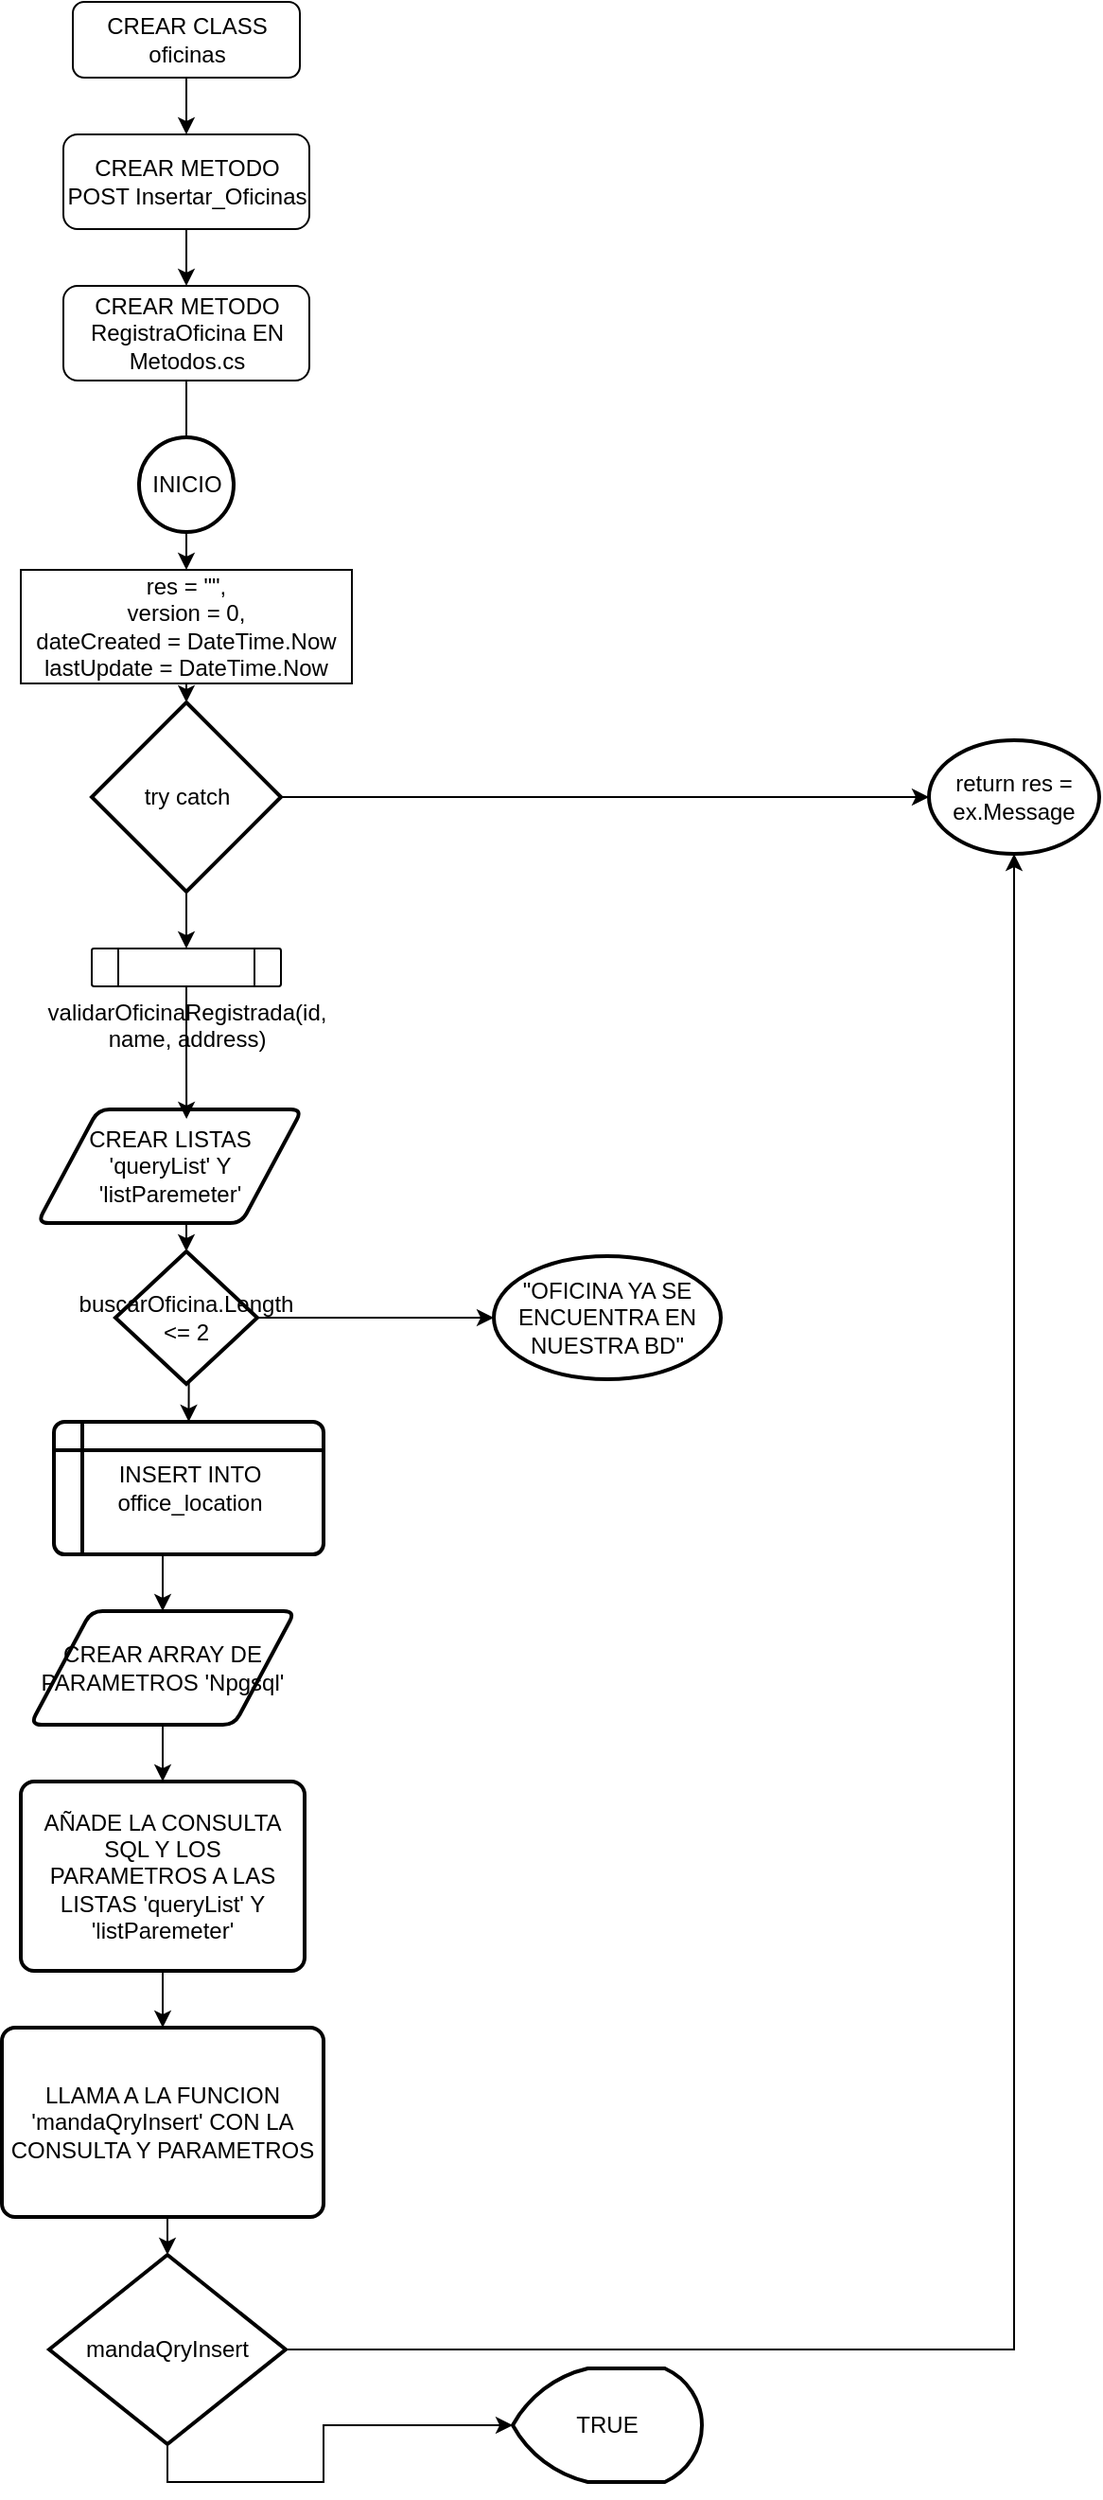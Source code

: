 <mxfile version="22.1.18" type="github">
  <diagram id="C5RBs43oDa-KdzZeNtuy" name="Page-1">
    <mxGraphModel dx="1794" dy="1176" grid="1" gridSize="10" guides="1" tooltips="1" connect="1" arrows="1" fold="1" page="1" pageScale="1" pageWidth="827" pageHeight="1169" math="0" shadow="0">
      <root>
        <mxCell id="WIyWlLk6GJQsqaUBKTNV-0" />
        <mxCell id="WIyWlLk6GJQsqaUBKTNV-1" parent="WIyWlLk6GJQsqaUBKTNV-0" />
        <mxCell id="kXk3P891ORgC74UZczkT-50" style="edgeStyle=orthogonalEdgeStyle;rounded=0;orthogonalLoop=1;jettySize=auto;html=1;exitX=0.5;exitY=1;exitDx=0;exitDy=0;entryX=0.5;entryY=0;entryDx=0;entryDy=0;" edge="1" parent="WIyWlLk6GJQsqaUBKTNV-1" source="kXk3P891ORgC74UZczkT-51" target="kXk3P891ORgC74UZczkT-53">
          <mxGeometry relative="1" as="geometry" />
        </mxCell>
        <mxCell id="kXk3P891ORgC74UZczkT-51" value="CREAR CLASS oficinas" style="rounded=1;whiteSpace=wrap;html=1;fontSize=12;glass=0;strokeWidth=1;shadow=0;" vertex="1" parent="WIyWlLk6GJQsqaUBKTNV-1">
          <mxGeometry x="67.5" width="120" height="40" as="geometry" />
        </mxCell>
        <mxCell id="kXk3P891ORgC74UZczkT-52" style="edgeStyle=orthogonalEdgeStyle;rounded=0;orthogonalLoop=1;jettySize=auto;html=1;exitX=0.5;exitY=1;exitDx=0;exitDy=0;entryX=0.5;entryY=0;entryDx=0;entryDy=0;" edge="1" parent="WIyWlLk6GJQsqaUBKTNV-1" source="kXk3P891ORgC74UZczkT-53" target="kXk3P891ORgC74UZczkT-55">
          <mxGeometry relative="1" as="geometry" />
        </mxCell>
        <mxCell id="kXk3P891ORgC74UZczkT-53" value="CREAR METODO POST Insertar_Oficinas" style="rounded=1;whiteSpace=wrap;html=1;" vertex="1" parent="WIyWlLk6GJQsqaUBKTNV-1">
          <mxGeometry x="62.5" y="70" width="130" height="50" as="geometry" />
        </mxCell>
        <mxCell id="kXk3P891ORgC74UZczkT-54" value="" style="edgeStyle=orthogonalEdgeStyle;rounded=0;orthogonalLoop=1;jettySize=auto;html=1;" edge="1" parent="WIyWlLk6GJQsqaUBKTNV-1" source="kXk3P891ORgC74UZczkT-55" target="kXk3P891ORgC74UZczkT-58">
          <mxGeometry relative="1" as="geometry" />
        </mxCell>
        <mxCell id="kXk3P891ORgC74UZczkT-55" value="CREAR METODO RegistraOficina EN Metodos.cs" style="rounded=1;whiteSpace=wrap;html=1;" vertex="1" parent="WIyWlLk6GJQsqaUBKTNV-1">
          <mxGeometry x="62.5" y="150" width="130" height="50" as="geometry" />
        </mxCell>
        <mxCell id="kXk3P891ORgC74UZczkT-56" value="INICIO" style="strokeWidth=2;html=1;shape=mxgraph.flowchart.start_2;whiteSpace=wrap;" vertex="1" parent="WIyWlLk6GJQsqaUBKTNV-1">
          <mxGeometry x="102.5" y="230" width="50" height="50" as="geometry" />
        </mxCell>
        <mxCell id="kXk3P891ORgC74UZczkT-57" value="" style="edgeStyle=orthogonalEdgeStyle;rounded=0;orthogonalLoop=1;jettySize=auto;html=1;" edge="1" parent="WIyWlLk6GJQsqaUBKTNV-1" source="kXk3P891ORgC74UZczkT-58" target="kXk3P891ORgC74UZczkT-60">
          <mxGeometry relative="1" as="geometry" />
        </mxCell>
        <mxCell id="kXk3P891ORgC74UZczkT-58" value="res = &quot;&quot;,&lt;br&gt;version = 0,&lt;br&gt;dateCreated = DateTime.Now&lt;br&gt;lastUpdate = DateTime.Now" style="rounded=0;whiteSpace=wrap;html=1;" vertex="1" parent="WIyWlLk6GJQsqaUBKTNV-1">
          <mxGeometry x="40" y="300" width="175" height="60" as="geometry" />
        </mxCell>
        <mxCell id="kXk3P891ORgC74UZczkT-78" style="edgeStyle=orthogonalEdgeStyle;rounded=0;orthogonalLoop=1;jettySize=auto;html=1;exitX=0.5;exitY=1;exitDx=0;exitDy=0;exitPerimeter=0;entryX=0.5;entryY=0;entryDx=0;entryDy=0;" edge="1" parent="WIyWlLk6GJQsqaUBKTNV-1" source="kXk3P891ORgC74UZczkT-60" target="kXk3P891ORgC74UZczkT-77">
          <mxGeometry relative="1" as="geometry" />
        </mxCell>
        <mxCell id="kXk3P891ORgC74UZczkT-60" value="try catch" style="strokeWidth=2;html=1;shape=mxgraph.flowchart.decision;whiteSpace=wrap;" vertex="1" parent="WIyWlLk6GJQsqaUBKTNV-1">
          <mxGeometry x="77.5" y="370" width="100" height="100" as="geometry" />
        </mxCell>
        <mxCell id="kXk3P891ORgC74UZczkT-61" value="return res = ex.Message" style="strokeWidth=2;html=1;shape=mxgraph.flowchart.start_1;whiteSpace=wrap;" vertex="1" parent="WIyWlLk6GJQsqaUBKTNV-1">
          <mxGeometry x="520" y="390" width="90" height="60" as="geometry" />
        </mxCell>
        <mxCell id="kXk3P891ORgC74UZczkT-62" style="edgeStyle=orthogonalEdgeStyle;rounded=0;orthogonalLoop=1;jettySize=auto;html=1;exitX=1;exitY=0.5;exitDx=0;exitDy=0;exitPerimeter=0;entryX=0;entryY=0.5;entryDx=0;entryDy=0;entryPerimeter=0;" edge="1" parent="WIyWlLk6GJQsqaUBKTNV-1" source="kXk3P891ORgC74UZczkT-60" target="kXk3P891ORgC74UZczkT-61">
          <mxGeometry relative="1" as="geometry" />
        </mxCell>
        <mxCell id="kXk3P891ORgC74UZczkT-64" value="CREAR LISTAS &#39;queryList&#39; Y &#39;listParemeter&#39;" style="shape=parallelogram;html=1;strokeWidth=2;perimeter=parallelogramPerimeter;whiteSpace=wrap;rounded=1;arcSize=12;size=0.23;" vertex="1" parent="WIyWlLk6GJQsqaUBKTNV-1">
          <mxGeometry x="48.75" y="585" width="140" height="60" as="geometry" />
        </mxCell>
        <mxCell id="kXk3P891ORgC74UZczkT-65" style="edgeStyle=orthogonalEdgeStyle;rounded=0;orthogonalLoop=1;jettySize=auto;html=1;exitX=0.5;exitY=1;exitDx=0;exitDy=0;entryX=0.5;entryY=0;entryDx=0;entryDy=0;" edge="1" parent="WIyWlLk6GJQsqaUBKTNV-1" source="kXk3P891ORgC74UZczkT-66" target="kXk3P891ORgC74UZczkT-68">
          <mxGeometry relative="1" as="geometry" />
        </mxCell>
        <mxCell id="kXk3P891ORgC74UZczkT-66" value="INSERT INTO office_location" style="shape=internalStorage;whiteSpace=wrap;html=1;dx=15;dy=15;rounded=1;arcSize=8;strokeWidth=2;" vertex="1" parent="WIyWlLk6GJQsqaUBKTNV-1">
          <mxGeometry x="57.5" y="750" width="142.5" height="70" as="geometry" />
        </mxCell>
        <mxCell id="kXk3P891ORgC74UZczkT-67" value="" style="edgeStyle=orthogonalEdgeStyle;rounded=0;orthogonalLoop=1;jettySize=auto;html=1;" edge="1" parent="WIyWlLk6GJQsqaUBKTNV-1" source="kXk3P891ORgC74UZczkT-68" target="kXk3P891ORgC74UZczkT-70">
          <mxGeometry relative="1" as="geometry" />
        </mxCell>
        <mxCell id="kXk3P891ORgC74UZczkT-68" value="CREAR ARRAY DE PARAMETROS &#39;Npgsql&#39;" style="shape=parallelogram;html=1;strokeWidth=2;perimeter=parallelogramPerimeter;whiteSpace=wrap;rounded=1;arcSize=12;size=0.23;" vertex="1" parent="WIyWlLk6GJQsqaUBKTNV-1">
          <mxGeometry x="45" y="850" width="140" height="60" as="geometry" />
        </mxCell>
        <mxCell id="kXk3P891ORgC74UZczkT-69" value="" style="edgeStyle=orthogonalEdgeStyle;rounded=0;orthogonalLoop=1;jettySize=auto;html=1;" edge="1" parent="WIyWlLk6GJQsqaUBKTNV-1" source="kXk3P891ORgC74UZczkT-70" target="kXk3P891ORgC74UZczkT-71">
          <mxGeometry relative="1" as="geometry" />
        </mxCell>
        <mxCell id="kXk3P891ORgC74UZczkT-70" value="AÑADE LA CONSULTA SQL Y LOS PARAMETROS A LAS LISTAS &#39;queryList&#39; Y &#39;listParemeter&#39;" style="rounded=1;whiteSpace=wrap;html=1;absoluteArcSize=1;arcSize=14;strokeWidth=2;" vertex="1" parent="WIyWlLk6GJQsqaUBKTNV-1">
          <mxGeometry x="40" y="940" width="150" height="100" as="geometry" />
        </mxCell>
        <mxCell id="kXk3P891ORgC74UZczkT-71" value="LLAMA A LA FUNCION &#39;mandaQryInsert&#39; CON LA CONSULTA Y PARAMETROS" style="rounded=1;whiteSpace=wrap;html=1;absoluteArcSize=1;arcSize=14;strokeWidth=2;" vertex="1" parent="WIyWlLk6GJQsqaUBKTNV-1">
          <mxGeometry x="30" y="1070" width="170" height="100" as="geometry" />
        </mxCell>
        <mxCell id="kXk3P891ORgC74UZczkT-72" value="mandaQryInsert" style="strokeWidth=2;html=1;shape=mxgraph.flowchart.decision;whiteSpace=wrap;" vertex="1" parent="WIyWlLk6GJQsqaUBKTNV-1">
          <mxGeometry x="55" y="1190" width="125" height="100" as="geometry" />
        </mxCell>
        <mxCell id="kXk3P891ORgC74UZczkT-73" value="TRUE" style="strokeWidth=2;html=1;shape=mxgraph.flowchart.display;whiteSpace=wrap;" vertex="1" parent="WIyWlLk6GJQsqaUBKTNV-1">
          <mxGeometry x="300" y="1250" width="100" height="60" as="geometry" />
        </mxCell>
        <mxCell id="kXk3P891ORgC74UZczkT-74" style="edgeStyle=orthogonalEdgeStyle;rounded=0;orthogonalLoop=1;jettySize=auto;html=1;exitX=1;exitY=0.5;exitDx=0;exitDy=0;exitPerimeter=0;entryX=0.5;entryY=1;entryDx=0;entryDy=0;entryPerimeter=0;" edge="1" parent="WIyWlLk6GJQsqaUBKTNV-1" source="kXk3P891ORgC74UZczkT-72" target="kXk3P891ORgC74UZczkT-61">
          <mxGeometry relative="1" as="geometry" />
        </mxCell>
        <mxCell id="kXk3P891ORgC74UZczkT-75" style="edgeStyle=orthogonalEdgeStyle;rounded=0;orthogonalLoop=1;jettySize=auto;html=1;exitX=0.5;exitY=1;exitDx=0;exitDy=0;exitPerimeter=0;entryX=0;entryY=0.5;entryDx=0;entryDy=0;entryPerimeter=0;" edge="1" parent="WIyWlLk6GJQsqaUBKTNV-1" source="kXk3P891ORgC74UZczkT-72" target="kXk3P891ORgC74UZczkT-73">
          <mxGeometry relative="1" as="geometry">
            <mxPoint x="230.0" y="1120.0" as="targetPoint" />
            <Array as="points">
              <mxPoint x="118" y="1310" />
              <mxPoint x="200" y="1310" />
              <mxPoint x="200" y="1280" />
            </Array>
          </mxGeometry>
        </mxCell>
        <mxCell id="kXk3P891ORgC74UZczkT-76" style="edgeStyle=orthogonalEdgeStyle;rounded=0;orthogonalLoop=1;jettySize=auto;html=1;exitX=0.5;exitY=1;exitDx=0;exitDy=0;entryX=0.5;entryY=0;entryDx=0;entryDy=0;entryPerimeter=0;" edge="1" parent="WIyWlLk6GJQsqaUBKTNV-1" source="kXk3P891ORgC74UZczkT-71" target="kXk3P891ORgC74UZczkT-72">
          <mxGeometry relative="1" as="geometry" />
        </mxCell>
        <mxCell id="kXk3P891ORgC74UZczkT-77" value="validarOficinaRegistrada(id, name, address)" style="verticalLabelPosition=bottom;verticalAlign=top;html=1;shape=process;whiteSpace=wrap;rounded=1;size=0.14;arcSize=6;" vertex="1" parent="WIyWlLk6GJQsqaUBKTNV-1">
          <mxGeometry x="77.5" y="500" width="100" height="20" as="geometry" />
        </mxCell>
        <mxCell id="kXk3P891ORgC74UZczkT-79" style="edgeStyle=orthogonalEdgeStyle;rounded=0;orthogonalLoop=1;jettySize=auto;html=1;entryX=0.563;entryY=0.083;entryDx=0;entryDy=0;entryPerimeter=0;" edge="1" parent="WIyWlLk6GJQsqaUBKTNV-1" source="kXk3P891ORgC74UZczkT-77" target="kXk3P891ORgC74UZczkT-64">
          <mxGeometry relative="1" as="geometry" />
        </mxCell>
        <mxCell id="kXk3P891ORgC74UZczkT-84" style="edgeStyle=orthogonalEdgeStyle;rounded=0;orthogonalLoop=1;jettySize=auto;html=1;exitX=0.5;exitY=1;exitDx=0;exitDy=0;exitPerimeter=0;entryX=0.5;entryY=0;entryDx=0;entryDy=0;" edge="1" parent="WIyWlLk6GJQsqaUBKTNV-1" source="kXk3P891ORgC74UZczkT-80" target="kXk3P891ORgC74UZczkT-66">
          <mxGeometry relative="1" as="geometry" />
        </mxCell>
        <mxCell id="kXk3P891ORgC74UZczkT-80" value="buscarOficina.Length &amp;lt;= 2" style="strokeWidth=2;html=1;shape=mxgraph.flowchart.decision;whiteSpace=wrap;" vertex="1" parent="WIyWlLk6GJQsqaUBKTNV-1">
          <mxGeometry x="90" y="660" width="75" height="70" as="geometry" />
        </mxCell>
        <mxCell id="kXk3P891ORgC74UZczkT-81" value="&quot;OFICINA YA SE ENCUENTRA EN NUESTRA BD&quot;" style="strokeWidth=2;html=1;shape=mxgraph.flowchart.start_1;whiteSpace=wrap;" vertex="1" parent="WIyWlLk6GJQsqaUBKTNV-1">
          <mxGeometry x="290" y="662.5" width="120" height="65" as="geometry" />
        </mxCell>
        <mxCell id="kXk3P891ORgC74UZczkT-82" style="edgeStyle=orthogonalEdgeStyle;rounded=0;orthogonalLoop=1;jettySize=auto;html=1;exitX=0.5;exitY=1;exitDx=0;exitDy=0;entryX=0.5;entryY=0;entryDx=0;entryDy=0;entryPerimeter=0;" edge="1" parent="WIyWlLk6GJQsqaUBKTNV-1" source="kXk3P891ORgC74UZczkT-64" target="kXk3P891ORgC74UZczkT-80">
          <mxGeometry relative="1" as="geometry" />
        </mxCell>
        <mxCell id="kXk3P891ORgC74UZczkT-83" style="edgeStyle=orthogonalEdgeStyle;rounded=0;orthogonalLoop=1;jettySize=auto;html=1;exitX=1;exitY=0.5;exitDx=0;exitDy=0;exitPerimeter=0;entryX=0;entryY=0.5;entryDx=0;entryDy=0;entryPerimeter=0;" edge="1" parent="WIyWlLk6GJQsqaUBKTNV-1" source="kXk3P891ORgC74UZczkT-80" target="kXk3P891ORgC74UZczkT-81">
          <mxGeometry relative="1" as="geometry" />
        </mxCell>
      </root>
    </mxGraphModel>
  </diagram>
</mxfile>
